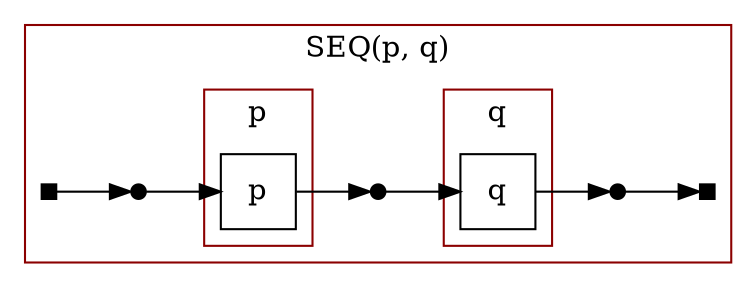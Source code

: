 digraph G {
  rankdir="LR";

  subgraph cluster_0 {
    label="SEQ(p, q)" ;
    color=darkred ;

    subgraph place {
      node [shape=circle,fixedsize=true,width=.5];
      _p0_0 [label="",height=.1,width=.1,style=filled,width=.1,color=black] ;
      _p1_0 [label="",height=.1,width=.1,style=filled,width=.1,color=black] ;
      _p2_0 [label="",height=.1,width=.1,style=filled,width=.1,color=black] ;
    } 

    subgraph transitions {
      node [shape=rect,height=.5,width=.5];
      _t0_0 [label="",height=.1,width=.1,style=filled,width=.1,color=black] ;
      _t1_0 [label="",height=.1,width=.1,style=filled,width=.1,color=black] ;
    } 

    subgraph cluster0_0 {
      label="p" ;
      color=darkred ;

      subgraph transitions {
        node [shape=rect,height=.5,width=.5];
        _t0_00 [label="p"] ;
      } 
    }

    subgraph cluster0_1 {
      label="q" ;
      color=darkred ;

      subgraph transitions {
        node [shape=rect,height=.5,width=.5];
        _t0_01 [label="q"] ;
      } 
    }

    _t0_0 -> _p0_0 [] ;
    _p0_0 -> _t0_00 [] ;
    _t0_00 -> _p1_0 [] ;
    _p1_0 -> _t0_01 [] ;
    _t0_01 -> _p2_0 [] ;
    _p2_0 -> _t1_0 [] ;
  }
}

